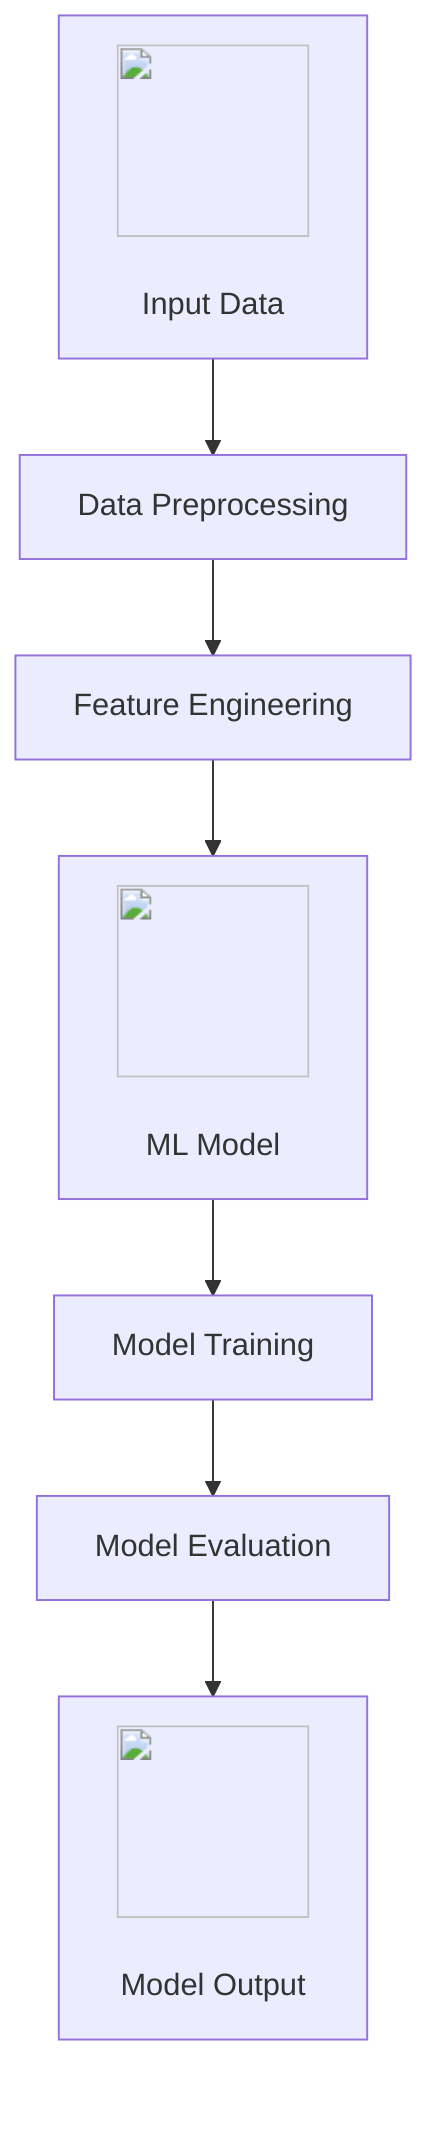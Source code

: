 graph TD; 
    A["<img src='icons/database.svg' width=100 height=100/> <br/> Input Data"] --> B["Data Preprocessing"]; 
    B --> C["Feature Engineering"]; 
    C --> D["<img src='icons/brain.svg' width=100 height=100/> <br/> ML Model"]; 
    D --> E["Model Training"]; 
    E --> F["Model Evaluation"]; 
    F --> G["<img src='icons/file.svg' width=100 height=100/> <br/> Model Output"];